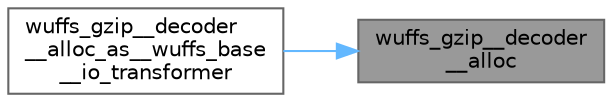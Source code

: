 digraph "wuffs_gzip__decoder__alloc"
{
 // LATEX_PDF_SIZE
  bgcolor="transparent";
  edge [fontname=Helvetica,fontsize=10,labelfontname=Helvetica,labelfontsize=10];
  node [fontname=Helvetica,fontsize=10,shape=box,height=0.2,width=0.4];
  rankdir="RL";
  Node1 [id="Node000001",label="wuffs_gzip__decoder\l__alloc",height=0.2,width=0.4,color="gray40", fillcolor="grey60", style="filled", fontcolor="black",tooltip=" "];
  Node1 -> Node2 [id="edge2_Node000001_Node000002",dir="back",color="steelblue1",style="solid",tooltip=" "];
  Node2 [id="Node000002",label="wuffs_gzip__decoder\l__alloc_as__wuffs_base\l__io_transformer",height=0.2,width=0.4,color="grey40", fillcolor="white", style="filled",URL="$wuffs-v0_83_8c.html#abcd5aec61e9cdd88fcd7e3a950354b99",tooltip=" "];
}
